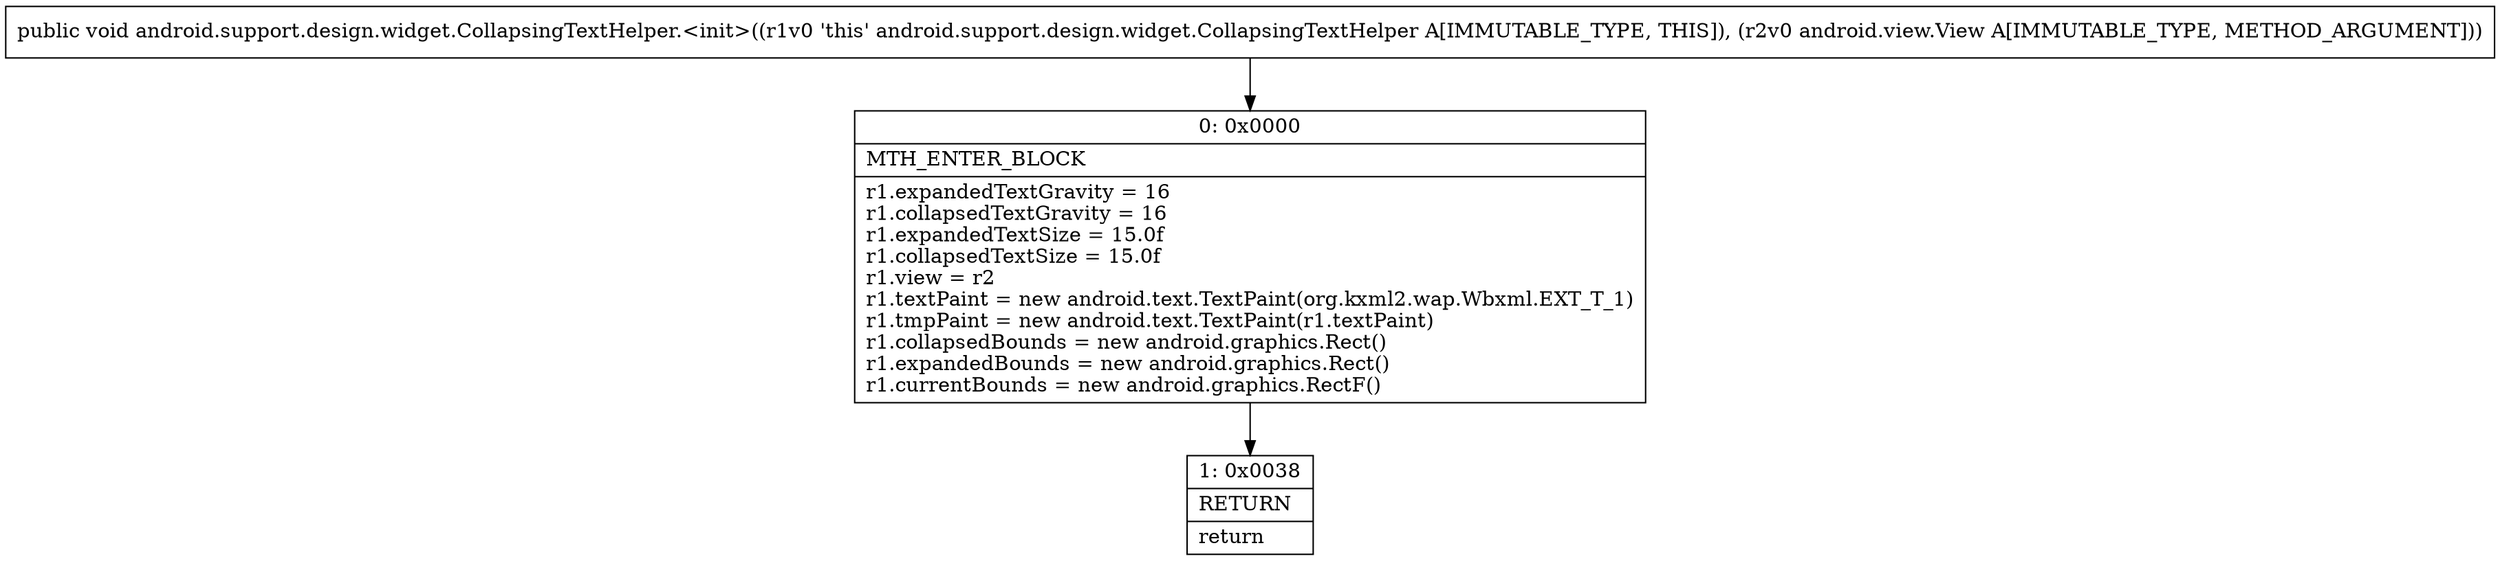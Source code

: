 digraph "CFG forandroid.support.design.widget.CollapsingTextHelper.\<init\>(Landroid\/view\/View;)V" {
Node_0 [shape=record,label="{0\:\ 0x0000|MTH_ENTER_BLOCK\l|r1.expandedTextGravity = 16\lr1.collapsedTextGravity = 16\lr1.expandedTextSize = 15.0f\lr1.collapsedTextSize = 15.0f\lr1.view = r2\lr1.textPaint = new android.text.TextPaint(org.kxml2.wap.Wbxml.EXT_T_1)\lr1.tmpPaint = new android.text.TextPaint(r1.textPaint)\lr1.collapsedBounds = new android.graphics.Rect()\lr1.expandedBounds = new android.graphics.Rect()\lr1.currentBounds = new android.graphics.RectF()\l}"];
Node_1 [shape=record,label="{1\:\ 0x0038|RETURN\l|return\l}"];
MethodNode[shape=record,label="{public void android.support.design.widget.CollapsingTextHelper.\<init\>((r1v0 'this' android.support.design.widget.CollapsingTextHelper A[IMMUTABLE_TYPE, THIS]), (r2v0 android.view.View A[IMMUTABLE_TYPE, METHOD_ARGUMENT])) }"];
MethodNode -> Node_0;
Node_0 -> Node_1;
}

